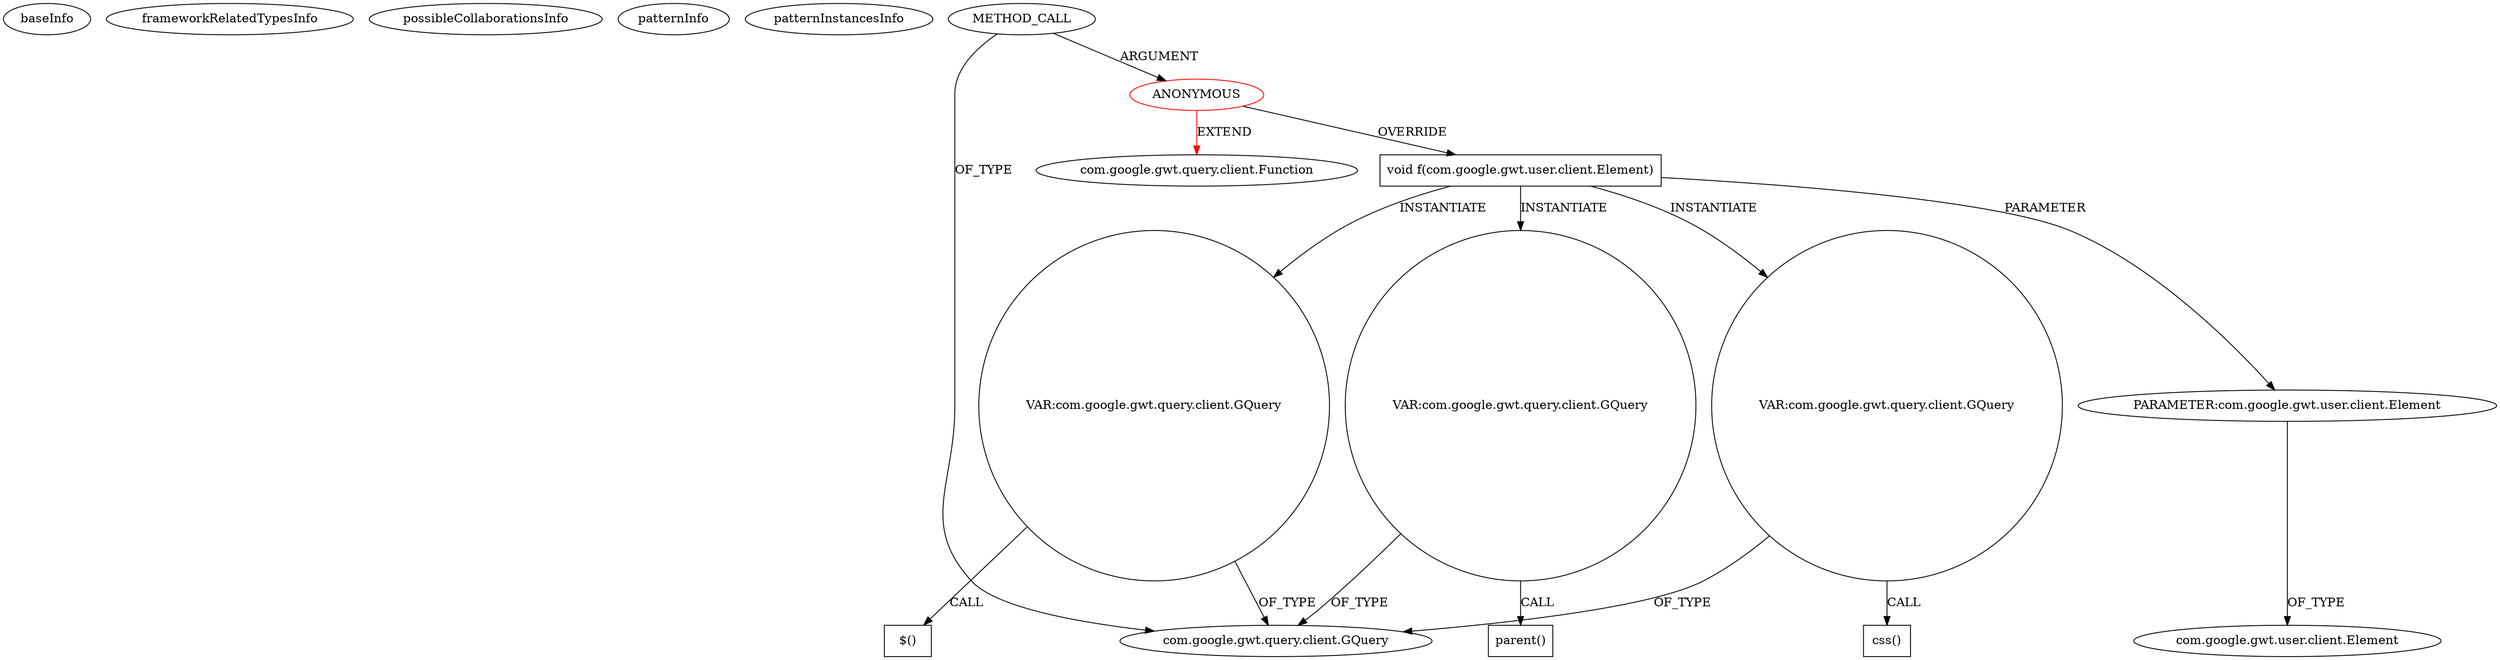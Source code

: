 digraph {
baseInfo[graphId=655,category="pattern",isAnonymous=true,possibleRelation=false]
frameworkRelatedTypesInfo[0="com.google.gwt.query.client.Function"]
possibleCollaborationsInfo[]
patternInfo[frequency=2.0,patternRootClient=0]
patternInstancesInfo[0="luxferrari-AlgebrApp~/luxferrari-AlgebrApp/AlgebrApp-master/AlgebrApp/src/org/luxferrari/algebrapp/client/AlgebrAppGlobals.java~void showStatistics()~3653"]
6[label="com.google.gwt.user.client.Element",vertexType="FRAMEWORK_CLASS_TYPE",isFrameworkType=false]
5[label="PARAMETER:com.google.gwt.user.client.Element",vertexType="PARAMETER_DECLARATION",isFrameworkType=false]
4[label="void f(com.google.gwt.user.client.Element)",vertexType="OVERRIDING_METHOD_DECLARATION",isFrameworkType=false,shape=box]
0[label="ANONYMOUS",vertexType="ROOT_ANONYMOUS_DECLARATION",isFrameworkType=false,color=red]
2[label="METHOD_CALL",vertexType="OUTSIDE_CALL",isFrameworkType=false]
3[label="com.google.gwt.query.client.GQuery",vertexType="FRAMEWORK_CLASS_TYPE",isFrameworkType=false]
1[label="com.google.gwt.query.client.Function",vertexType="FRAMEWORK_CLASS_TYPE",isFrameworkType=false]
10[label="VAR:com.google.gwt.query.client.GQuery",vertexType="VARIABLE_EXPRESION",isFrameworkType=false,shape=circle]
11[label="parent()",vertexType="INSIDE_CALL",isFrameworkType=false,shape=box]
7[label="VAR:com.google.gwt.query.client.GQuery",vertexType="VARIABLE_EXPRESION",isFrameworkType=false,shape=circle]
8[label="css()",vertexType="INSIDE_CALL",isFrameworkType=false,shape=box]
13[label="VAR:com.google.gwt.query.client.GQuery",vertexType="VARIABLE_EXPRESION",isFrameworkType=false,shape=circle]
14[label="$()",vertexType="INSIDE_CALL",isFrameworkType=false,shape=box]
5->6[label="OF_TYPE"]
13->3[label="OF_TYPE"]
4->7[label="INSTANTIATE"]
10->3[label="OF_TYPE"]
0->4[label="OVERRIDE"]
2->3[label="OF_TYPE"]
7->8[label="CALL"]
4->13[label="INSTANTIATE"]
0->1[label="EXTEND",color=red]
2->0[label="ARGUMENT"]
4->5[label="PARAMETER"]
7->3[label="OF_TYPE"]
13->14[label="CALL"]
4->10[label="INSTANTIATE"]
10->11[label="CALL"]
}
